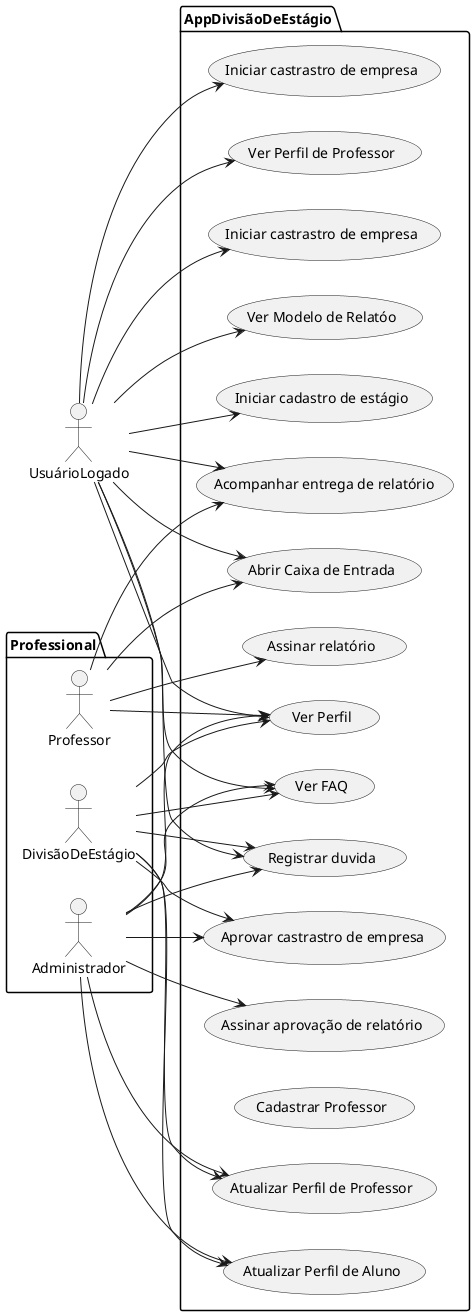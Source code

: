 @startuml
left to right direction
actor UsuárioLogado as ul
package Professional {
  actor Professor as p
  actor Administrador as a
  actor DivisãoDeEstágio as de
}
package AppDivisãoDeEstágio {
  usecase "Ver Perfil" as UC1
  usecase "Abrir Caixa de Entrada" as UC2
  usecase "Ver Modelo de Relatóo" as UC3
  usecase "Iniciar cadastro de estágio" as UC4
  usecase "Iniciar castrastro de empresa" as UC5
  usecase "Ver Perfil de Professor" as UC6
  usecase "Acompanhar entrega de relatório" as UC7
  usecase "Assinar relatório" as UC8
  usecase "Iniciar castrastro de empresa" as UC9
  usecase "Aprovar castrastro de empresa" as UC10
  usecase "Ver FAQ" as UC11
  usecase "Registrar duvida" as UC12
  usecase "Responder dúvida" as UC13
  usecase "Assinar aprovação de relatório" as UC13
  usecase "Cadastrar Professor" as UC14
  usecase "Atualizar Perfil de Aluno" as UC15
  usecase "Atualizar Perfil de Professor" as UC16
}
ul --> UC1
ul --> UC2
ul --> UC3
ul --> UC4
ul --> UC5
ul --> UC6
ul --> UC7
ul --> UC9
ul --> UC11
ul --> UC12

p --> UC1
p --> UC2
p --> UC7
p --> UC8

de --> UC1
de --> UC10
de --> UC11
de --> UC12
de --> UC15
de --> UC16

a --> UC1
a --> UC10
a --> UC11
a --> UC12
a --> UC13
a --> UC15
a --> UC16
@enduml
